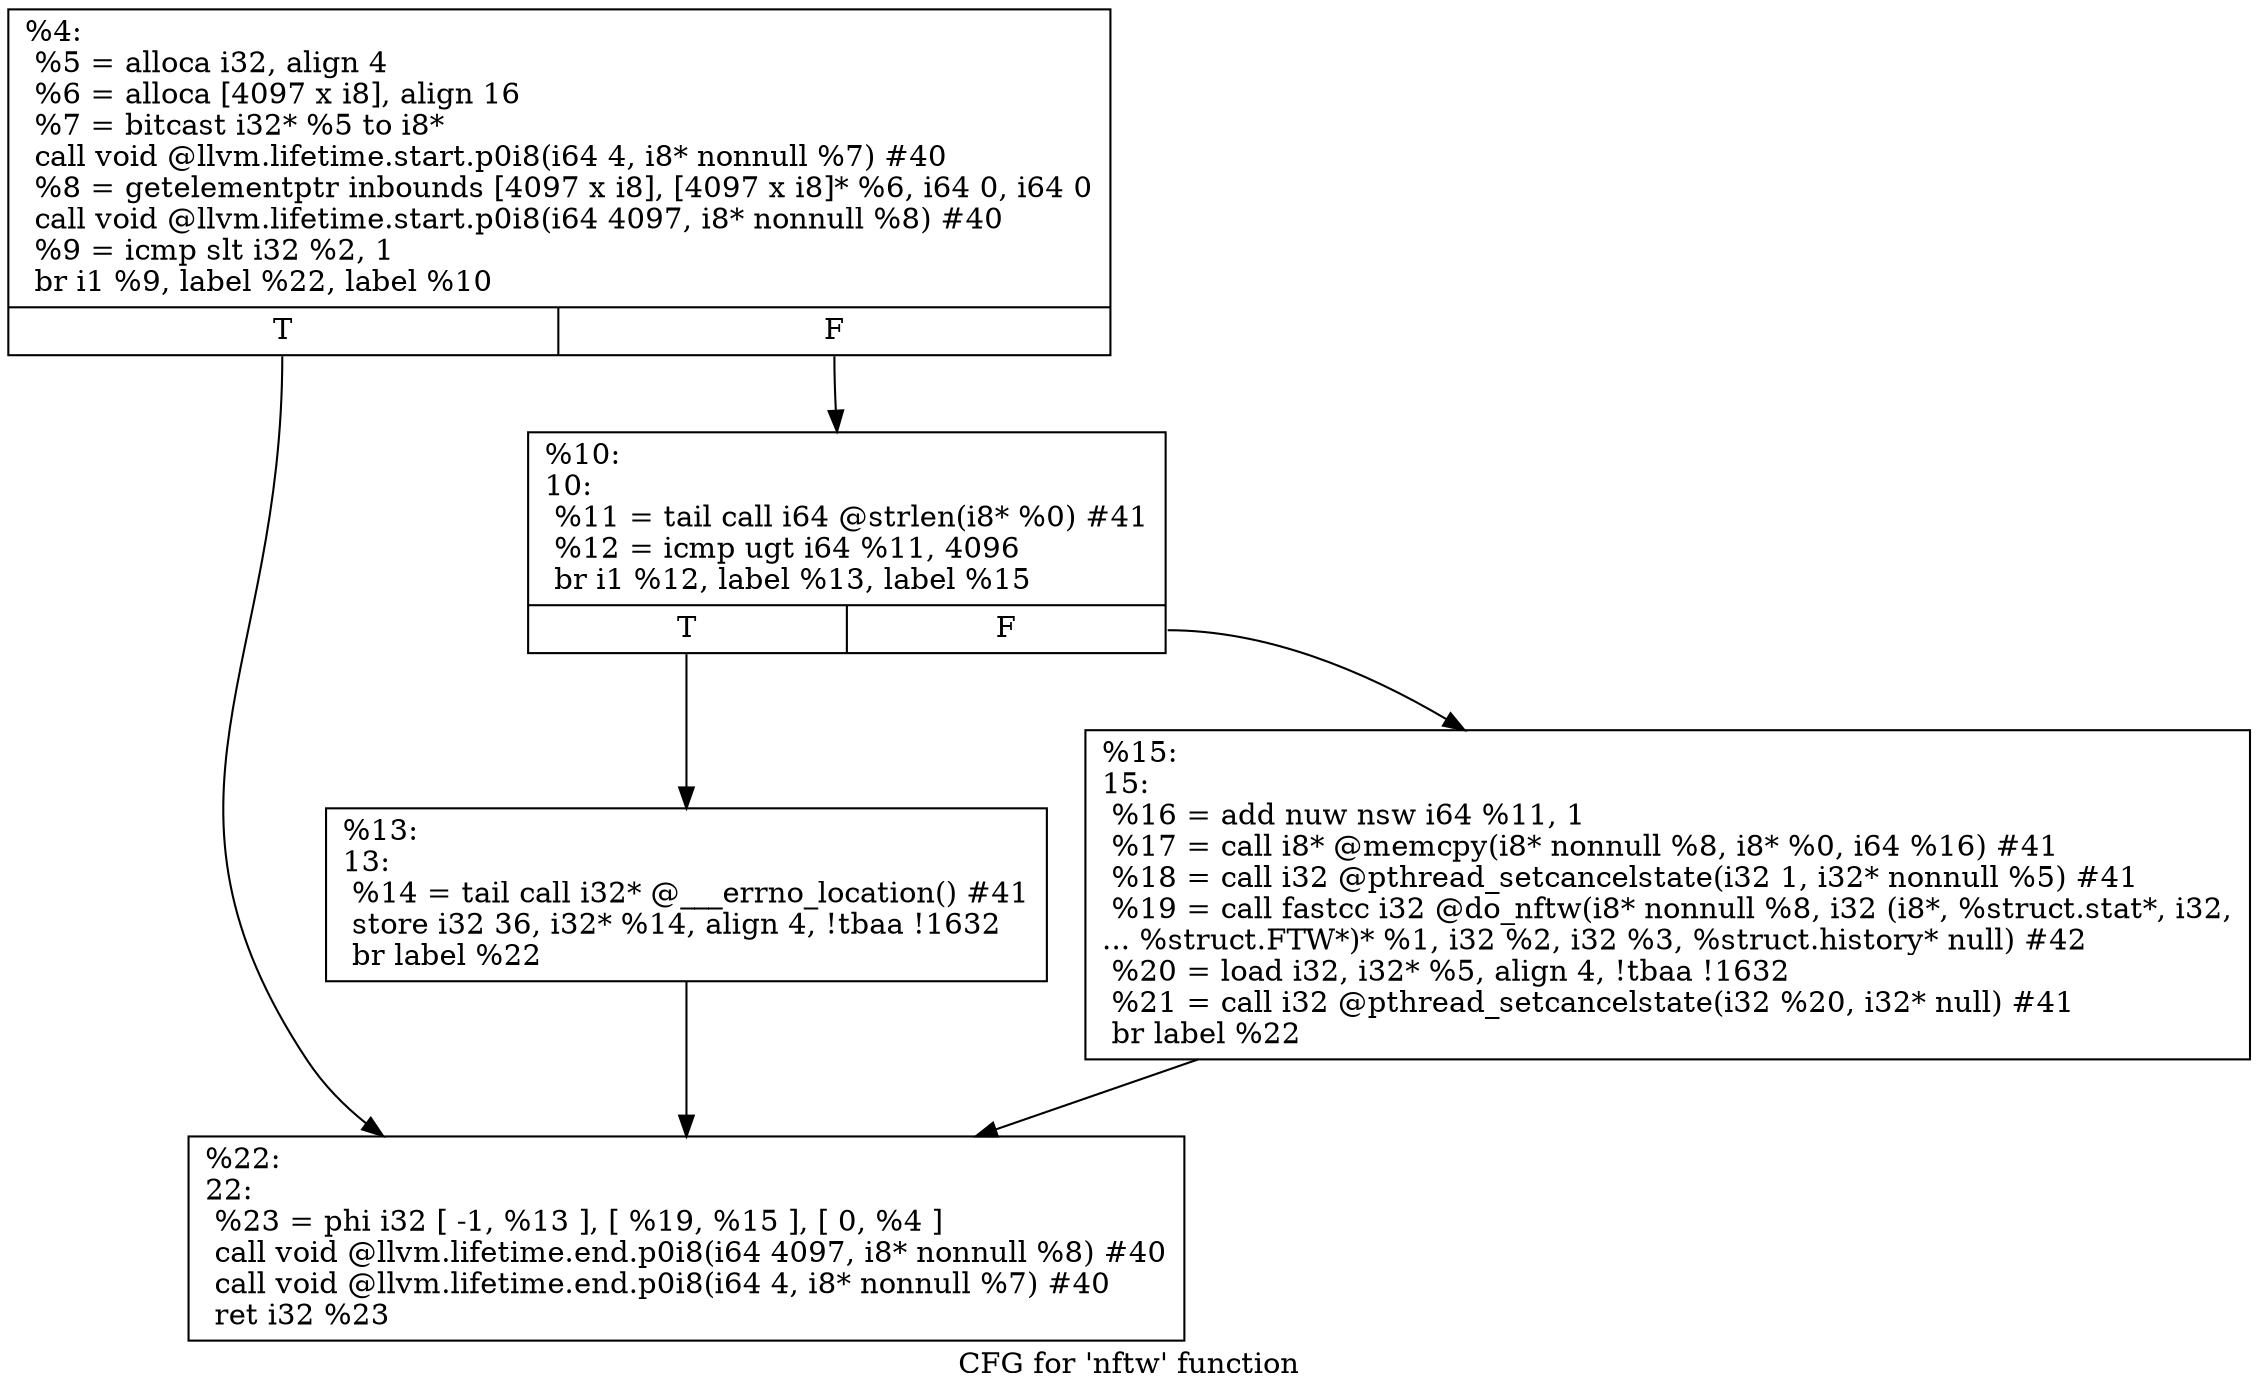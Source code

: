 digraph "CFG for 'nftw' function" {
	label="CFG for 'nftw' function";

	Node0x183db80 [shape=record,label="{%4:\l  %5 = alloca i32, align 4\l  %6 = alloca [4097 x i8], align 16\l  %7 = bitcast i32* %5 to i8*\l  call void @llvm.lifetime.start.p0i8(i64 4, i8* nonnull %7) #40\l  %8 = getelementptr inbounds [4097 x i8], [4097 x i8]* %6, i64 0, i64 0\l  call void @llvm.lifetime.start.p0i8(i64 4097, i8* nonnull %8) #40\l  %9 = icmp slt i32 %2, 1\l  br i1 %9, label %22, label %10\l|{<s0>T|<s1>F}}"];
	Node0x183db80:s0 -> Node0x183e0b0;
	Node0x183db80:s1 -> Node0x183dfc0;
	Node0x183dfc0 [shape=record,label="{%10:\l10:                                               \l  %11 = tail call i64 @strlen(i8* %0) #41\l  %12 = icmp ugt i64 %11, 4096\l  br i1 %12, label %13, label %15\l|{<s0>T|<s1>F}}"];
	Node0x183dfc0:s0 -> Node0x183e010;
	Node0x183dfc0:s1 -> Node0x183e060;
	Node0x183e010 [shape=record,label="{%13:\l13:                                               \l  %14 = tail call i32* @___errno_location() #41\l  store i32 36, i32* %14, align 4, !tbaa !1632\l  br label %22\l}"];
	Node0x183e010 -> Node0x183e0b0;
	Node0x183e060 [shape=record,label="{%15:\l15:                                               \l  %16 = add nuw nsw i64 %11, 1\l  %17 = call i8* @memcpy(i8* nonnull %8, i8* %0, i64 %16) #41\l  %18 = call i32 @pthread_setcancelstate(i32 1, i32* nonnull %5) #41\l  %19 = call fastcc i32 @do_nftw(i8* nonnull %8, i32 (i8*, %struct.stat*, i32,\l... %struct.FTW*)* %1, i32 %2, i32 %3, %struct.history* null) #42\l  %20 = load i32, i32* %5, align 4, !tbaa !1632\l  %21 = call i32 @pthread_setcancelstate(i32 %20, i32* null) #41\l  br label %22\l}"];
	Node0x183e060 -> Node0x183e0b0;
	Node0x183e0b0 [shape=record,label="{%22:\l22:                                               \l  %23 = phi i32 [ -1, %13 ], [ %19, %15 ], [ 0, %4 ]\l  call void @llvm.lifetime.end.p0i8(i64 4097, i8* nonnull %8) #40\l  call void @llvm.lifetime.end.p0i8(i64 4, i8* nonnull %7) #40\l  ret i32 %23\l}"];
}
